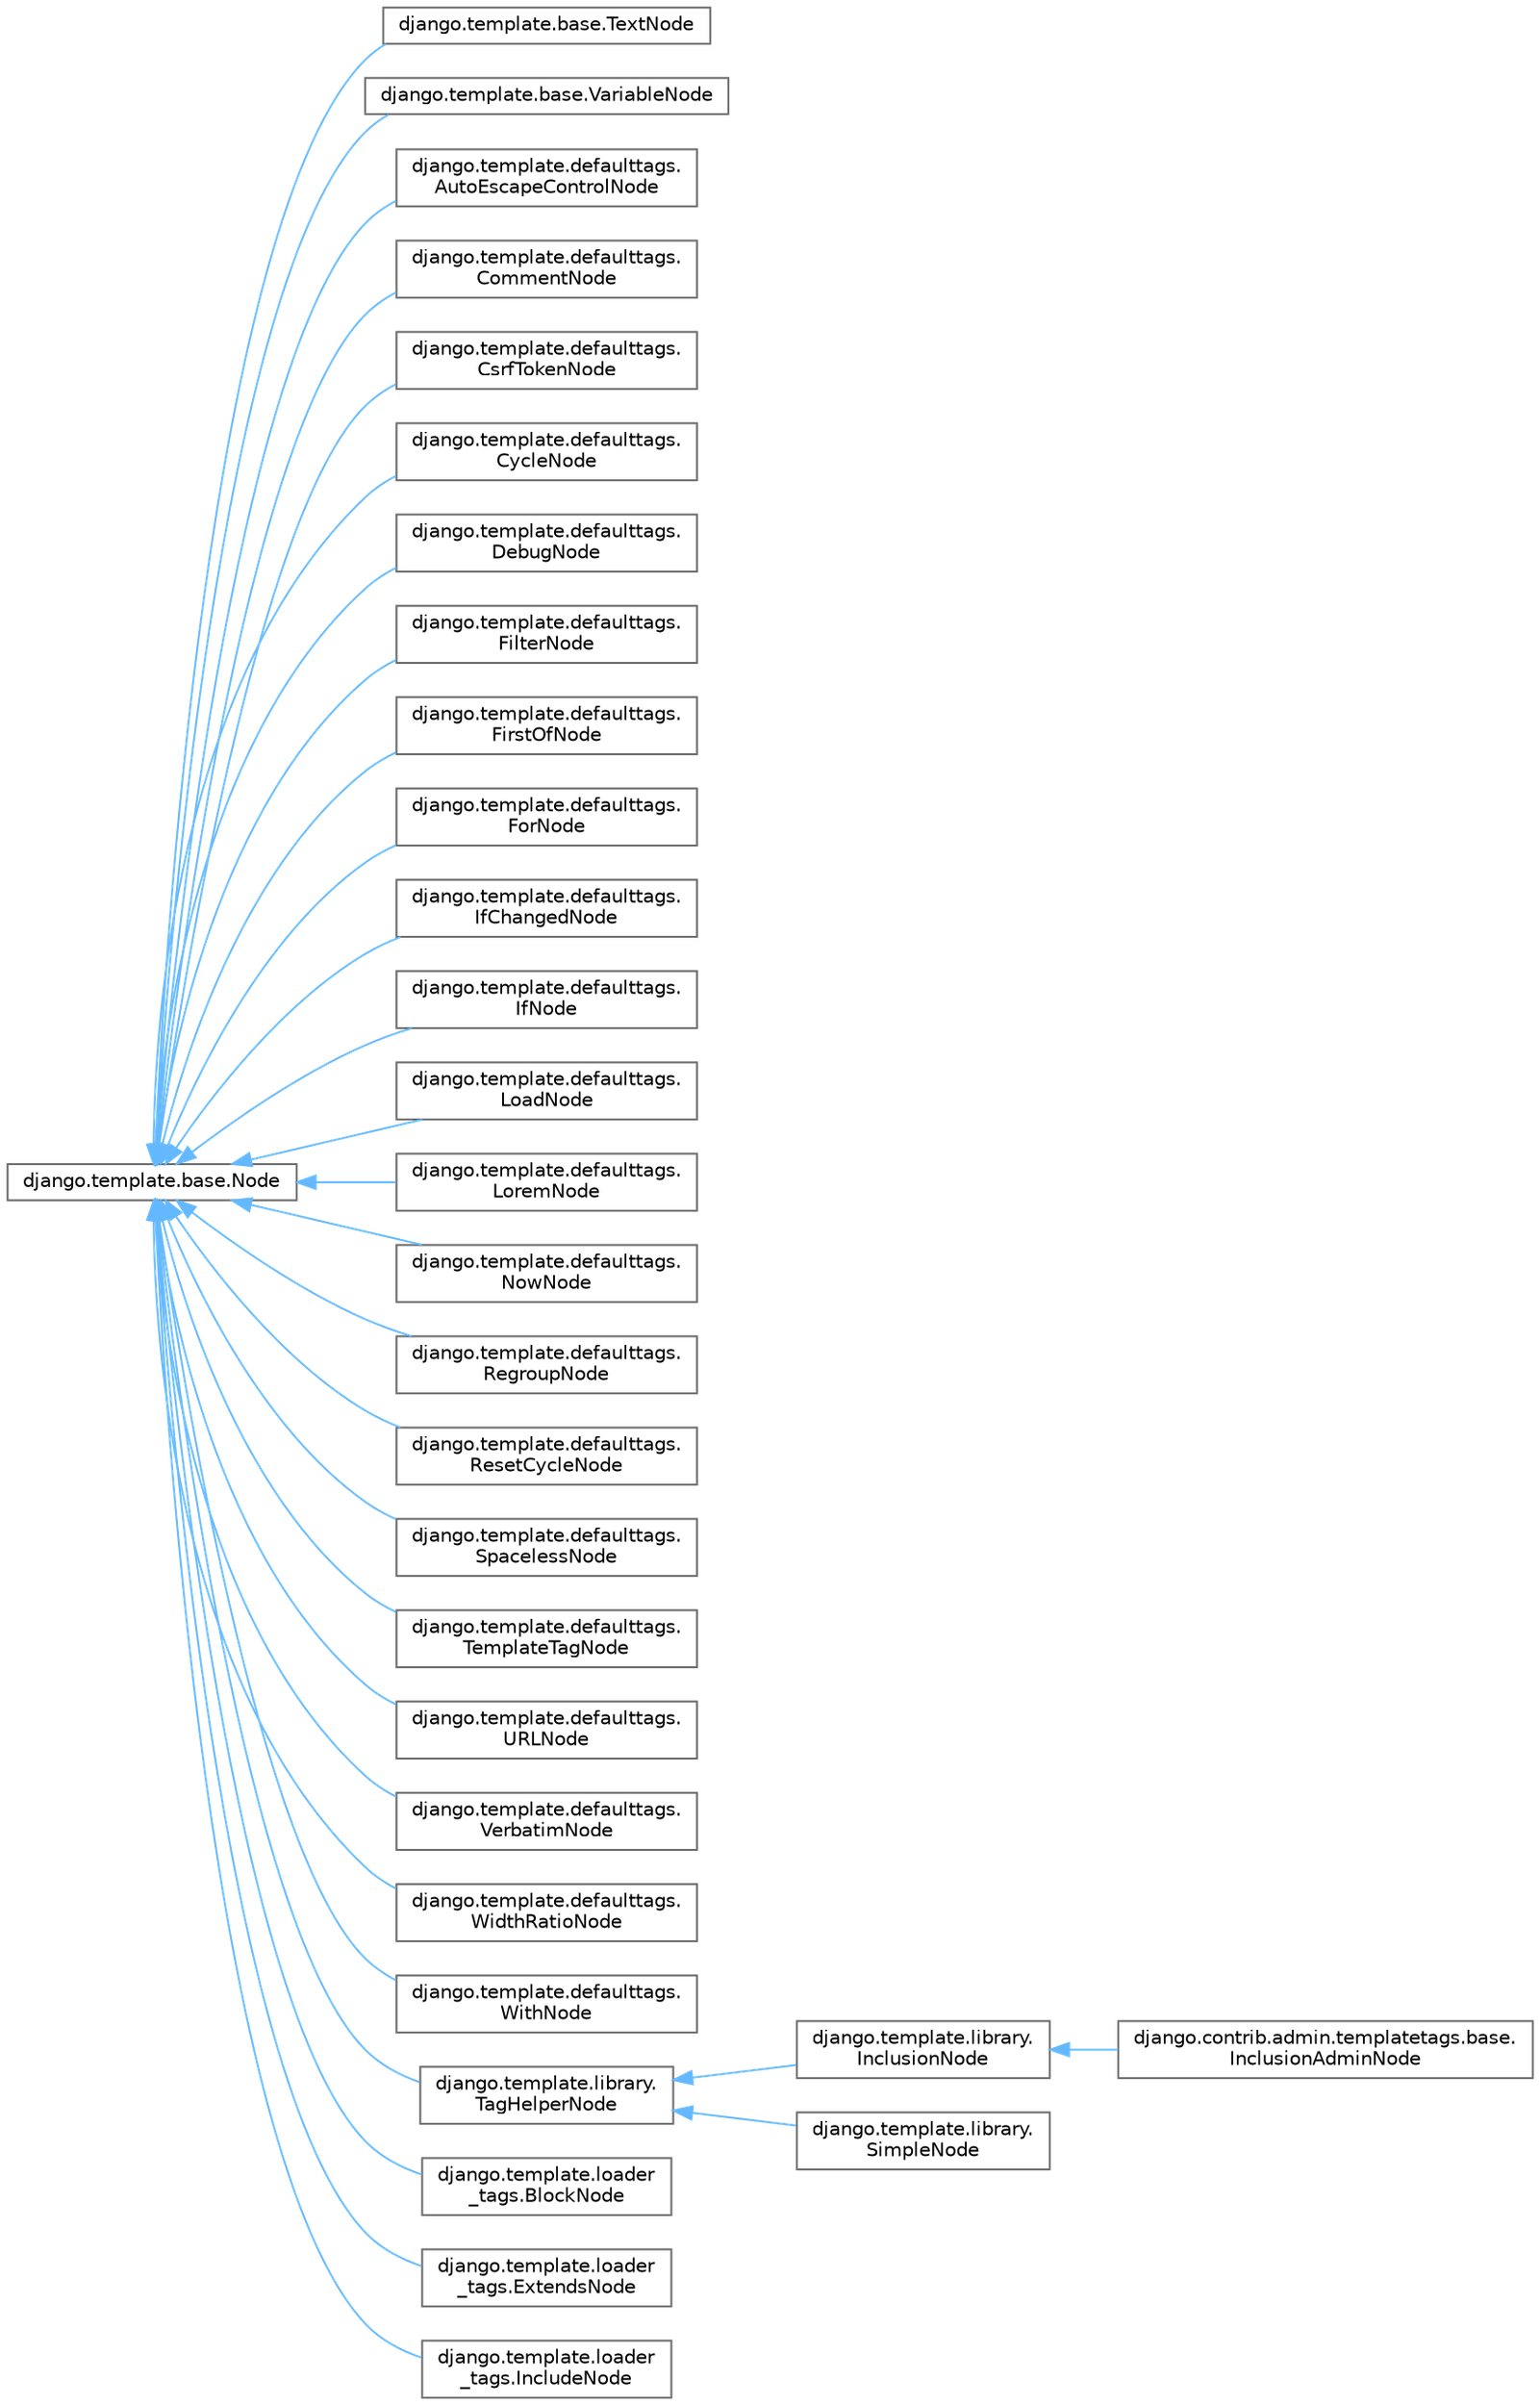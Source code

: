 digraph "Graphical Class Hierarchy"
{
 // LATEX_PDF_SIZE
  bgcolor="transparent";
  edge [fontname=Helvetica,fontsize=10,labelfontname=Helvetica,labelfontsize=10];
  node [fontname=Helvetica,fontsize=10,shape=box,height=0.2,width=0.4];
  rankdir="LR";
  Node0 [id="Node000000",label="django.template.base.Node",height=0.2,width=0.4,color="grey40", fillcolor="white", style="filled",URL="$classdjango_1_1template_1_1base_1_1_node.html",tooltip=" "];
  Node0 -> Node1 [id="edge1597_Node000000_Node000001",dir="back",color="steelblue1",style="solid",tooltip=" "];
  Node1 [id="Node000001",label="django.template.base.TextNode",height=0.2,width=0.4,color="grey40", fillcolor="white", style="filled",URL="$classdjango_1_1template_1_1base_1_1_text_node.html",tooltip=" "];
  Node0 -> Node2 [id="edge1598_Node000000_Node000002",dir="back",color="steelblue1",style="solid",tooltip=" "];
  Node2 [id="Node000002",label="django.template.base.VariableNode",height=0.2,width=0.4,color="grey40", fillcolor="white", style="filled",URL="$classdjango_1_1template_1_1base_1_1_variable_node.html",tooltip=" "];
  Node0 -> Node3 [id="edge1599_Node000000_Node000003",dir="back",color="steelblue1",style="solid",tooltip=" "];
  Node3 [id="Node000003",label="django.template.defaulttags.\lAutoEscapeControlNode",height=0.2,width=0.4,color="grey40", fillcolor="white", style="filled",URL="$classdjango_1_1template_1_1defaulttags_1_1_auto_escape_control_node.html",tooltip=" "];
  Node0 -> Node4 [id="edge1600_Node000000_Node000004",dir="back",color="steelblue1",style="solid",tooltip=" "];
  Node4 [id="Node000004",label="django.template.defaulttags.\lCommentNode",height=0.2,width=0.4,color="grey40", fillcolor="white", style="filled",URL="$classdjango_1_1template_1_1defaulttags_1_1_comment_node.html",tooltip=" "];
  Node0 -> Node5 [id="edge1601_Node000000_Node000005",dir="back",color="steelblue1",style="solid",tooltip=" "];
  Node5 [id="Node000005",label="django.template.defaulttags.\lCsrfTokenNode",height=0.2,width=0.4,color="grey40", fillcolor="white", style="filled",URL="$classdjango_1_1template_1_1defaulttags_1_1_csrf_token_node.html",tooltip=" "];
  Node0 -> Node6 [id="edge1602_Node000000_Node000006",dir="back",color="steelblue1",style="solid",tooltip=" "];
  Node6 [id="Node000006",label="django.template.defaulttags.\lCycleNode",height=0.2,width=0.4,color="grey40", fillcolor="white", style="filled",URL="$classdjango_1_1template_1_1defaulttags_1_1_cycle_node.html",tooltip=" "];
  Node0 -> Node7 [id="edge1603_Node000000_Node000007",dir="back",color="steelblue1",style="solid",tooltip=" "];
  Node7 [id="Node000007",label="django.template.defaulttags.\lDebugNode",height=0.2,width=0.4,color="grey40", fillcolor="white", style="filled",URL="$classdjango_1_1template_1_1defaulttags_1_1_debug_node.html",tooltip=" "];
  Node0 -> Node8 [id="edge1604_Node000000_Node000008",dir="back",color="steelblue1",style="solid",tooltip=" "];
  Node8 [id="Node000008",label="django.template.defaulttags.\lFilterNode",height=0.2,width=0.4,color="grey40", fillcolor="white", style="filled",URL="$classdjango_1_1template_1_1defaulttags_1_1_filter_node.html",tooltip=" "];
  Node0 -> Node9 [id="edge1605_Node000000_Node000009",dir="back",color="steelblue1",style="solid",tooltip=" "];
  Node9 [id="Node000009",label="django.template.defaulttags.\lFirstOfNode",height=0.2,width=0.4,color="grey40", fillcolor="white", style="filled",URL="$classdjango_1_1template_1_1defaulttags_1_1_first_of_node.html",tooltip=" "];
  Node0 -> Node10 [id="edge1606_Node000000_Node000010",dir="back",color="steelblue1",style="solid",tooltip=" "];
  Node10 [id="Node000010",label="django.template.defaulttags.\lForNode",height=0.2,width=0.4,color="grey40", fillcolor="white", style="filled",URL="$classdjango_1_1template_1_1defaulttags_1_1_for_node.html",tooltip=" "];
  Node0 -> Node11 [id="edge1607_Node000000_Node000011",dir="back",color="steelblue1",style="solid",tooltip=" "];
  Node11 [id="Node000011",label="django.template.defaulttags.\lIfChangedNode",height=0.2,width=0.4,color="grey40", fillcolor="white", style="filled",URL="$classdjango_1_1template_1_1defaulttags_1_1_if_changed_node.html",tooltip=" "];
  Node0 -> Node12 [id="edge1608_Node000000_Node000012",dir="back",color="steelblue1",style="solid",tooltip=" "];
  Node12 [id="Node000012",label="django.template.defaulttags.\lIfNode",height=0.2,width=0.4,color="grey40", fillcolor="white", style="filled",URL="$classdjango_1_1template_1_1defaulttags_1_1_if_node.html",tooltip=" "];
  Node0 -> Node13 [id="edge1609_Node000000_Node000013",dir="back",color="steelblue1",style="solid",tooltip=" "];
  Node13 [id="Node000013",label="django.template.defaulttags.\lLoadNode",height=0.2,width=0.4,color="grey40", fillcolor="white", style="filled",URL="$classdjango_1_1template_1_1defaulttags_1_1_load_node.html",tooltip=" "];
  Node0 -> Node14 [id="edge1610_Node000000_Node000014",dir="back",color="steelblue1",style="solid",tooltip=" "];
  Node14 [id="Node000014",label="django.template.defaulttags.\lLoremNode",height=0.2,width=0.4,color="grey40", fillcolor="white", style="filled",URL="$classdjango_1_1template_1_1defaulttags_1_1_lorem_node.html",tooltip=" "];
  Node0 -> Node15 [id="edge1611_Node000000_Node000015",dir="back",color="steelblue1",style="solid",tooltip=" "];
  Node15 [id="Node000015",label="django.template.defaulttags.\lNowNode",height=0.2,width=0.4,color="grey40", fillcolor="white", style="filled",URL="$classdjango_1_1template_1_1defaulttags_1_1_now_node.html",tooltip=" "];
  Node0 -> Node16 [id="edge1612_Node000000_Node000016",dir="back",color="steelblue1",style="solid",tooltip=" "];
  Node16 [id="Node000016",label="django.template.defaulttags.\lRegroupNode",height=0.2,width=0.4,color="grey40", fillcolor="white", style="filled",URL="$classdjango_1_1template_1_1defaulttags_1_1_regroup_node.html",tooltip=" "];
  Node0 -> Node17 [id="edge1613_Node000000_Node000017",dir="back",color="steelblue1",style="solid",tooltip=" "];
  Node17 [id="Node000017",label="django.template.defaulttags.\lResetCycleNode",height=0.2,width=0.4,color="grey40", fillcolor="white", style="filled",URL="$classdjango_1_1template_1_1defaulttags_1_1_reset_cycle_node.html",tooltip=" "];
  Node0 -> Node18 [id="edge1614_Node000000_Node000018",dir="back",color="steelblue1",style="solid",tooltip=" "];
  Node18 [id="Node000018",label="django.template.defaulttags.\lSpacelessNode",height=0.2,width=0.4,color="grey40", fillcolor="white", style="filled",URL="$classdjango_1_1template_1_1defaulttags_1_1_spaceless_node.html",tooltip=" "];
  Node0 -> Node19 [id="edge1615_Node000000_Node000019",dir="back",color="steelblue1",style="solid",tooltip=" "];
  Node19 [id="Node000019",label="django.template.defaulttags.\lTemplateTagNode",height=0.2,width=0.4,color="grey40", fillcolor="white", style="filled",URL="$classdjango_1_1template_1_1defaulttags_1_1_template_tag_node.html",tooltip=" "];
  Node0 -> Node20 [id="edge1616_Node000000_Node000020",dir="back",color="steelblue1",style="solid",tooltip=" "];
  Node20 [id="Node000020",label="django.template.defaulttags.\lURLNode",height=0.2,width=0.4,color="grey40", fillcolor="white", style="filled",URL="$classdjango_1_1template_1_1defaulttags_1_1_u_r_l_node.html",tooltip=" "];
  Node0 -> Node21 [id="edge1617_Node000000_Node000021",dir="back",color="steelblue1",style="solid",tooltip=" "];
  Node21 [id="Node000021",label="django.template.defaulttags.\lVerbatimNode",height=0.2,width=0.4,color="grey40", fillcolor="white", style="filled",URL="$classdjango_1_1template_1_1defaulttags_1_1_verbatim_node.html",tooltip=" "];
  Node0 -> Node22 [id="edge1618_Node000000_Node000022",dir="back",color="steelblue1",style="solid",tooltip=" "];
  Node22 [id="Node000022",label="django.template.defaulttags.\lWidthRatioNode",height=0.2,width=0.4,color="grey40", fillcolor="white", style="filled",URL="$classdjango_1_1template_1_1defaulttags_1_1_width_ratio_node.html",tooltip=" "];
  Node0 -> Node23 [id="edge1619_Node000000_Node000023",dir="back",color="steelblue1",style="solid",tooltip=" "];
  Node23 [id="Node000023",label="django.template.defaulttags.\lWithNode",height=0.2,width=0.4,color="grey40", fillcolor="white", style="filled",URL="$classdjango_1_1template_1_1defaulttags_1_1_with_node.html",tooltip=" "];
  Node0 -> Node24 [id="edge1620_Node000000_Node000024",dir="back",color="steelblue1",style="solid",tooltip=" "];
  Node24 [id="Node000024",label="django.template.library.\lTagHelperNode",height=0.2,width=0.4,color="grey40", fillcolor="white", style="filled",URL="$classdjango_1_1template_1_1library_1_1_tag_helper_node.html",tooltip=" "];
  Node24 -> Node25 [id="edge1621_Node000024_Node000025",dir="back",color="steelblue1",style="solid",tooltip=" "];
  Node25 [id="Node000025",label="django.template.library.\lInclusionNode",height=0.2,width=0.4,color="grey40", fillcolor="white", style="filled",URL="$classdjango_1_1template_1_1library_1_1_inclusion_node.html",tooltip=" "];
  Node25 -> Node26 [id="edge1622_Node000025_Node000026",dir="back",color="steelblue1",style="solid",tooltip=" "];
  Node26 [id="Node000026",label="django.contrib.admin.templatetags.base.\lInclusionAdminNode",height=0.2,width=0.4,color="grey40", fillcolor="white", style="filled",URL="$classdjango_1_1contrib_1_1admin_1_1templatetags_1_1base_1_1_inclusion_admin_node.html",tooltip=" "];
  Node24 -> Node27 [id="edge1623_Node000024_Node000027",dir="back",color="steelblue1",style="solid",tooltip=" "];
  Node27 [id="Node000027",label="django.template.library.\lSimpleNode",height=0.2,width=0.4,color="grey40", fillcolor="white", style="filled",URL="$classdjango_1_1template_1_1library_1_1_simple_node.html",tooltip=" "];
  Node0 -> Node28 [id="edge1624_Node000000_Node000028",dir="back",color="steelblue1",style="solid",tooltip=" "];
  Node28 [id="Node000028",label="django.template.loader\l_tags.BlockNode",height=0.2,width=0.4,color="grey40", fillcolor="white", style="filled",URL="$classdjango_1_1template_1_1loader__tags_1_1_block_node.html",tooltip=" "];
  Node0 -> Node29 [id="edge1625_Node000000_Node000029",dir="back",color="steelblue1",style="solid",tooltip=" "];
  Node29 [id="Node000029",label="django.template.loader\l_tags.ExtendsNode",height=0.2,width=0.4,color="grey40", fillcolor="white", style="filled",URL="$classdjango_1_1template_1_1loader__tags_1_1_extends_node.html",tooltip=" "];
  Node0 -> Node30 [id="edge1626_Node000000_Node000030",dir="back",color="steelblue1",style="solid",tooltip=" "];
  Node30 [id="Node000030",label="django.template.loader\l_tags.IncludeNode",height=0.2,width=0.4,color="grey40", fillcolor="white", style="filled",URL="$classdjango_1_1template_1_1loader__tags_1_1_include_node.html",tooltip=" "];
}

